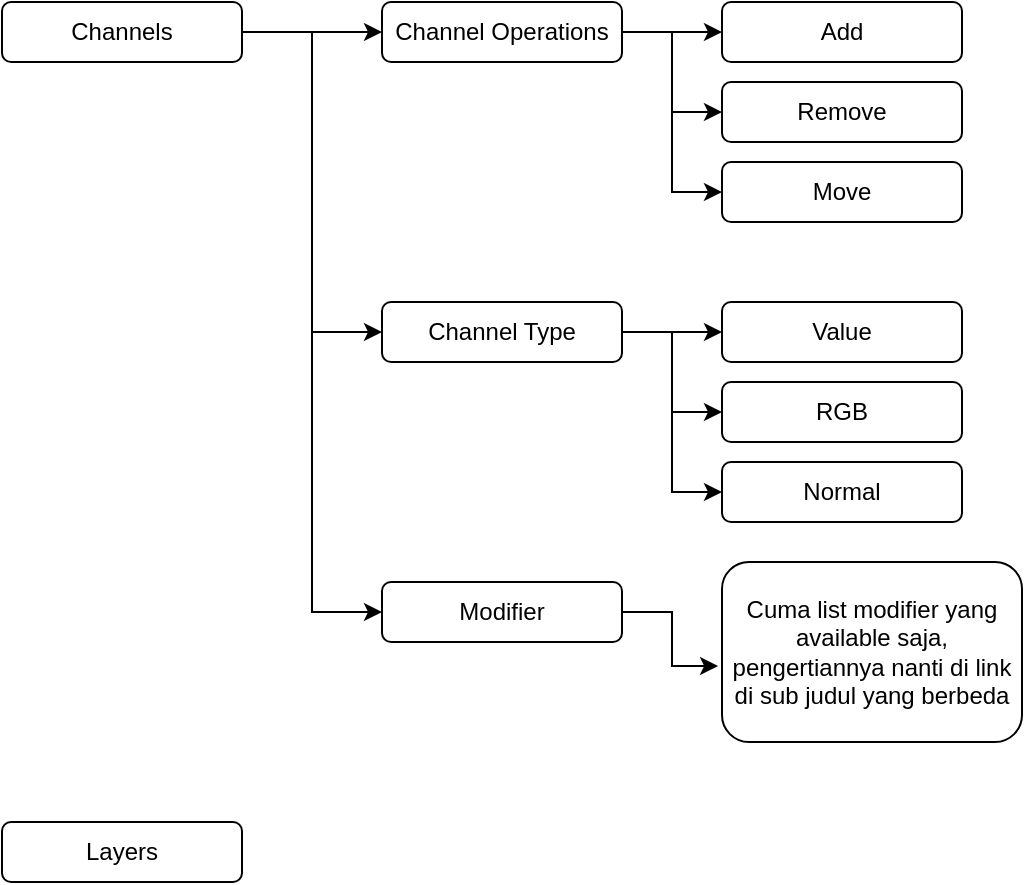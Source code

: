 <mxfile version="16.6.2" type="github">
  <diagram id="EhwaKsAPKIZbmOEUkj3C" name="Page-1">
    <mxGraphModel dx="1422" dy="736" grid="1" gridSize="10" guides="1" tooltips="1" connect="1" arrows="1" fold="1" page="1" pageScale="1" pageWidth="850" pageHeight="1100" math="0" shadow="0">
      <root>
        <mxCell id="0" />
        <mxCell id="1" parent="0" />
        <mxCell id="enuT8qcbY2x_6Z-qv4gx-14" style="edgeStyle=orthogonalEdgeStyle;rounded=0;orthogonalLoop=1;jettySize=auto;html=1;" edge="1" parent="1" source="enuT8qcbY2x_6Z-qv4gx-2" target="enuT8qcbY2x_6Z-qv4gx-3">
          <mxGeometry relative="1" as="geometry" />
        </mxCell>
        <mxCell id="enuT8qcbY2x_6Z-qv4gx-19" style="edgeStyle=orthogonalEdgeStyle;rounded=0;orthogonalLoop=1;jettySize=auto;html=1;exitX=1;exitY=0.5;exitDx=0;exitDy=0;entryX=0;entryY=0.5;entryDx=0;entryDy=0;" edge="1" parent="1" source="enuT8qcbY2x_6Z-qv4gx-2" target="enuT8qcbY2x_6Z-qv4gx-4">
          <mxGeometry relative="1" as="geometry" />
        </mxCell>
        <mxCell id="enuT8qcbY2x_6Z-qv4gx-20" style="edgeStyle=orthogonalEdgeStyle;rounded=0;orthogonalLoop=1;jettySize=auto;html=1;exitX=1;exitY=0.5;exitDx=0;exitDy=0;entryX=0;entryY=0.5;entryDx=0;entryDy=0;" edge="1" parent="1" source="enuT8qcbY2x_6Z-qv4gx-2" target="enuT8qcbY2x_6Z-qv4gx-11">
          <mxGeometry relative="1" as="geometry" />
        </mxCell>
        <mxCell id="enuT8qcbY2x_6Z-qv4gx-2" value="Channels" style="rounded=1;whiteSpace=wrap;html=1;" vertex="1" parent="1">
          <mxGeometry x="40" y="50" width="120" height="30" as="geometry" />
        </mxCell>
        <mxCell id="enuT8qcbY2x_6Z-qv4gx-16" style="edgeStyle=orthogonalEdgeStyle;rounded=0;orthogonalLoop=1;jettySize=auto;html=1;exitX=1;exitY=0.5;exitDx=0;exitDy=0;" edge="1" parent="1" source="enuT8qcbY2x_6Z-qv4gx-3" target="enuT8qcbY2x_6Z-qv4gx-5">
          <mxGeometry relative="1" as="geometry" />
        </mxCell>
        <mxCell id="enuT8qcbY2x_6Z-qv4gx-17" style="edgeStyle=orthogonalEdgeStyle;rounded=0;orthogonalLoop=1;jettySize=auto;html=1;exitX=1;exitY=0.5;exitDx=0;exitDy=0;entryX=0;entryY=0.5;entryDx=0;entryDy=0;" edge="1" parent="1" source="enuT8qcbY2x_6Z-qv4gx-3" target="enuT8qcbY2x_6Z-qv4gx-6">
          <mxGeometry relative="1" as="geometry" />
        </mxCell>
        <mxCell id="enuT8qcbY2x_6Z-qv4gx-18" style="edgeStyle=orthogonalEdgeStyle;rounded=0;orthogonalLoop=1;jettySize=auto;html=1;exitX=1;exitY=0.5;exitDx=0;exitDy=0;entryX=0;entryY=0.5;entryDx=0;entryDy=0;" edge="1" parent="1" source="enuT8qcbY2x_6Z-qv4gx-3" target="enuT8qcbY2x_6Z-qv4gx-7">
          <mxGeometry relative="1" as="geometry" />
        </mxCell>
        <mxCell id="enuT8qcbY2x_6Z-qv4gx-3" value="Channel Operations" style="rounded=1;whiteSpace=wrap;html=1;" vertex="1" parent="1">
          <mxGeometry x="230" y="50" width="120" height="30" as="geometry" />
        </mxCell>
        <mxCell id="enuT8qcbY2x_6Z-qv4gx-21" style="edgeStyle=orthogonalEdgeStyle;rounded=0;orthogonalLoop=1;jettySize=auto;html=1;exitX=1;exitY=0.5;exitDx=0;exitDy=0;entryX=0;entryY=0.5;entryDx=0;entryDy=0;" edge="1" parent="1" source="enuT8qcbY2x_6Z-qv4gx-4" target="enuT8qcbY2x_6Z-qv4gx-8">
          <mxGeometry relative="1" as="geometry" />
        </mxCell>
        <mxCell id="enuT8qcbY2x_6Z-qv4gx-22" style="edgeStyle=orthogonalEdgeStyle;rounded=0;orthogonalLoop=1;jettySize=auto;html=1;exitX=1;exitY=0.5;exitDx=0;exitDy=0;entryX=0;entryY=0.5;entryDx=0;entryDy=0;" edge="1" parent="1" source="enuT8qcbY2x_6Z-qv4gx-4" target="enuT8qcbY2x_6Z-qv4gx-9">
          <mxGeometry relative="1" as="geometry" />
        </mxCell>
        <mxCell id="enuT8qcbY2x_6Z-qv4gx-23" style="edgeStyle=orthogonalEdgeStyle;rounded=0;orthogonalLoop=1;jettySize=auto;html=1;exitX=1;exitY=0.5;exitDx=0;exitDy=0;entryX=0;entryY=0.5;entryDx=0;entryDy=0;" edge="1" parent="1" source="enuT8qcbY2x_6Z-qv4gx-4" target="enuT8qcbY2x_6Z-qv4gx-10">
          <mxGeometry relative="1" as="geometry" />
        </mxCell>
        <mxCell id="enuT8qcbY2x_6Z-qv4gx-4" value="Channel Type" style="rounded=1;whiteSpace=wrap;html=1;" vertex="1" parent="1">
          <mxGeometry x="230" y="200" width="120" height="30" as="geometry" />
        </mxCell>
        <mxCell id="enuT8qcbY2x_6Z-qv4gx-5" value="Add" style="rounded=1;whiteSpace=wrap;html=1;" vertex="1" parent="1">
          <mxGeometry x="400" y="50" width="120" height="30" as="geometry" />
        </mxCell>
        <mxCell id="enuT8qcbY2x_6Z-qv4gx-6" value="Remove" style="rounded=1;whiteSpace=wrap;html=1;" vertex="1" parent="1">
          <mxGeometry x="400" y="90" width="120" height="30" as="geometry" />
        </mxCell>
        <mxCell id="enuT8qcbY2x_6Z-qv4gx-7" value="Move" style="rounded=1;whiteSpace=wrap;html=1;" vertex="1" parent="1">
          <mxGeometry x="400" y="130" width="120" height="30" as="geometry" />
        </mxCell>
        <mxCell id="enuT8qcbY2x_6Z-qv4gx-8" value="Value" style="rounded=1;whiteSpace=wrap;html=1;" vertex="1" parent="1">
          <mxGeometry x="400" y="200" width="120" height="30" as="geometry" />
        </mxCell>
        <mxCell id="enuT8qcbY2x_6Z-qv4gx-9" value="RGB" style="rounded=1;whiteSpace=wrap;html=1;" vertex="1" parent="1">
          <mxGeometry x="400" y="240" width="120" height="30" as="geometry" />
        </mxCell>
        <mxCell id="enuT8qcbY2x_6Z-qv4gx-10" value="Normal" style="rounded=1;whiteSpace=wrap;html=1;" vertex="1" parent="1">
          <mxGeometry x="400" y="280" width="120" height="30" as="geometry" />
        </mxCell>
        <mxCell id="enuT8qcbY2x_6Z-qv4gx-27" style="edgeStyle=orthogonalEdgeStyle;rounded=0;orthogonalLoop=1;jettySize=auto;html=1;exitX=1;exitY=0.5;exitDx=0;exitDy=0;entryX=-0.013;entryY=0.578;entryDx=0;entryDy=0;entryPerimeter=0;" edge="1" parent="1" source="enuT8qcbY2x_6Z-qv4gx-11" target="enuT8qcbY2x_6Z-qv4gx-12">
          <mxGeometry relative="1" as="geometry" />
        </mxCell>
        <mxCell id="enuT8qcbY2x_6Z-qv4gx-11" value="Modifier" style="rounded=1;whiteSpace=wrap;html=1;" vertex="1" parent="1">
          <mxGeometry x="230" y="340" width="120" height="30" as="geometry" />
        </mxCell>
        <mxCell id="enuT8qcbY2x_6Z-qv4gx-12" value="Cuma list modifier yang available saja, pengertiannya nanti di link di sub judul yang berbeda" style="rounded=1;whiteSpace=wrap;html=1;" vertex="1" parent="1">
          <mxGeometry x="400" y="330" width="150" height="90" as="geometry" />
        </mxCell>
        <mxCell id="enuT8qcbY2x_6Z-qv4gx-28" value="Layers" style="rounded=1;whiteSpace=wrap;html=1;" vertex="1" parent="1">
          <mxGeometry x="40" y="460" width="120" height="30" as="geometry" />
        </mxCell>
      </root>
    </mxGraphModel>
  </diagram>
</mxfile>
